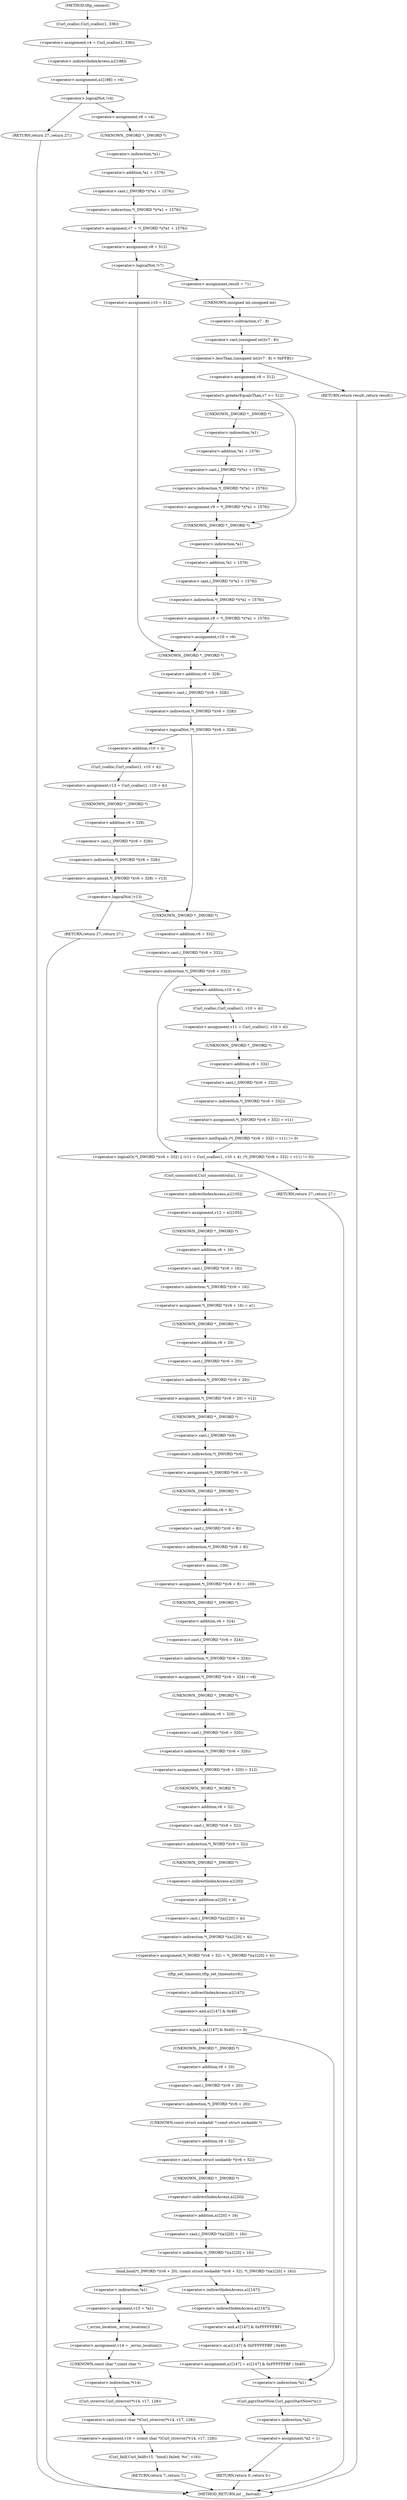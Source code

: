 digraph tftp_connect {  
"1000133" [label = "(<operator>.assignment,v4 = Curl_ccalloc(1, 336))" ]
"1000135" [label = "(Curl_ccalloc,Curl_ccalloc(1, 336))" ]
"1000138" [label = "(<operator>.assignment,a1[188] = v4)" ]
"1000139" [label = "(<operator>.indirectIndexAccess,a1[188])" ]
"1000144" [label = "(<operator>.logicalNot,!v4)" ]
"1000146" [label = "(RETURN,return 27;,return 27;)" ]
"1000148" [label = "(<operator>.assignment,v6 = v4)" ]
"1000151" [label = "(<operator>.assignment,v7 = *(_DWORD *)(*a1 + 1576))" ]
"1000153" [label = "(<operator>.indirection,*(_DWORD *)(*a1 + 1576))" ]
"1000154" [label = "(<operator>.cast,(_DWORD *)(*a1 + 1576))" ]
"1000155" [label = "(UNKNOWN,_DWORD *,_DWORD *)" ]
"1000156" [label = "(<operator>.addition,*a1 + 1576)" ]
"1000157" [label = "(<operator>.indirection,*a1)" ]
"1000160" [label = "(<operator>.assignment,v8 = 512)" ]
"1000164" [label = "(<operator>.logicalNot,!v7)" ]
"1000167" [label = "(<operator>.assignment,v10 = 512)" ]
"1000171" [label = "(<operator>.assignment,result = 71)" ]
"1000175" [label = "(<operator>.lessThan,(unsigned int)(v7 - 8) < 0xFFB1)" ]
"1000176" [label = "(<operator>.cast,(unsigned int)(v7 - 8))" ]
"1000177" [label = "(UNKNOWN,unsigned int,unsigned int)" ]
"1000178" [label = "(<operator>.subtraction,v7 - 8)" ]
"1000183" [label = "(<operator>.assignment,v9 = 512)" ]
"1000187" [label = "(<operator>.greaterEqualsThan,v7 >= 512)" ]
"1000190" [label = "(<operator>.assignment,v9 = *(_DWORD *)(*a1 + 1576))" ]
"1000192" [label = "(<operator>.indirection,*(_DWORD *)(*a1 + 1576))" ]
"1000193" [label = "(<operator>.cast,(_DWORD *)(*a1 + 1576))" ]
"1000194" [label = "(UNKNOWN,_DWORD *,_DWORD *)" ]
"1000195" [label = "(<operator>.addition,*a1 + 1576)" ]
"1000196" [label = "(<operator>.indirection,*a1)" ]
"1000199" [label = "(<operator>.assignment,v8 = *(_DWORD *)(*a1 + 1576))" ]
"1000201" [label = "(<operator>.indirection,*(_DWORD *)(*a1 + 1576))" ]
"1000202" [label = "(<operator>.cast,(_DWORD *)(*a1 + 1576))" ]
"1000203" [label = "(UNKNOWN,_DWORD *,_DWORD *)" ]
"1000204" [label = "(<operator>.addition,*a1 + 1576)" ]
"1000205" [label = "(<operator>.indirection,*a1)" ]
"1000208" [label = "(<operator>.assignment,v10 = v9)" ]
"1000213" [label = "(<operator>.logicalNot,!*(_DWORD *)(v6 + 328))" ]
"1000214" [label = "(<operator>.indirection,*(_DWORD *)(v6 + 328))" ]
"1000215" [label = "(<operator>.cast,(_DWORD *)(v6 + 328))" ]
"1000216" [label = "(UNKNOWN,_DWORD *,_DWORD *)" ]
"1000217" [label = "(<operator>.addition,v6 + 328)" ]
"1000221" [label = "(<operator>.assignment,v13 = Curl_ccalloc(1, v10 + 4))" ]
"1000223" [label = "(Curl_ccalloc,Curl_ccalloc(1, v10 + 4))" ]
"1000225" [label = "(<operator>.addition,v10 + 4)" ]
"1000228" [label = "(<operator>.assignment,*(_DWORD *)(v6 + 328) = v13)" ]
"1000229" [label = "(<operator>.indirection,*(_DWORD *)(v6 + 328))" ]
"1000230" [label = "(<operator>.cast,(_DWORD *)(v6 + 328))" ]
"1000231" [label = "(UNKNOWN,_DWORD *,_DWORD *)" ]
"1000232" [label = "(<operator>.addition,v6 + 328)" ]
"1000237" [label = "(<operator>.logicalNot,!v13)" ]
"1000239" [label = "(RETURN,return 27;,return 27;)" ]
"1000242" [label = "(<operator>.logicalOr,*(_DWORD *)(v6 + 332) || (v11 = Curl_ccalloc(1, v10 + 4), (*(_DWORD *)(v6 + 332) = v11) != 0))" ]
"1000243" [label = "(<operator>.indirection,*(_DWORD *)(v6 + 332))" ]
"1000244" [label = "(<operator>.cast,(_DWORD *)(v6 + 332))" ]
"1000245" [label = "(UNKNOWN,_DWORD *,_DWORD *)" ]
"1000246" [label = "(<operator>.addition,v6 + 332)" ]
"1000250" [label = "(<operator>.assignment,v11 = Curl_ccalloc(1, v10 + 4))" ]
"1000252" [label = "(Curl_ccalloc,Curl_ccalloc(1, v10 + 4))" ]
"1000254" [label = "(<operator>.addition,v10 + 4)" ]
"1000257" [label = "(<operator>.notEquals,(*(_DWORD *)(v6 + 332) = v11) != 0)" ]
"1000258" [label = "(<operator>.assignment,*(_DWORD *)(v6 + 332) = v11)" ]
"1000259" [label = "(<operator>.indirection,*(_DWORD *)(v6 + 332))" ]
"1000260" [label = "(<operator>.cast,(_DWORD *)(v6 + 332))" ]
"1000261" [label = "(UNKNOWN,_DWORD *,_DWORD *)" ]
"1000262" [label = "(<operator>.addition,v6 + 332)" ]
"1000268" [label = "(Curl_conncontrol,Curl_conncontrol(a1, 1))" ]
"1000271" [label = "(<operator>.assignment,v12 = a1[105])" ]
"1000273" [label = "(<operator>.indirectIndexAccess,a1[105])" ]
"1000276" [label = "(<operator>.assignment,*(_DWORD *)(v6 + 16) = a1)" ]
"1000277" [label = "(<operator>.indirection,*(_DWORD *)(v6 + 16))" ]
"1000278" [label = "(<operator>.cast,(_DWORD *)(v6 + 16))" ]
"1000279" [label = "(UNKNOWN,_DWORD *,_DWORD *)" ]
"1000280" [label = "(<operator>.addition,v6 + 16)" ]
"1000284" [label = "(<operator>.assignment,*(_DWORD *)(v6 + 20) = v12)" ]
"1000285" [label = "(<operator>.indirection,*(_DWORD *)(v6 + 20))" ]
"1000286" [label = "(<operator>.cast,(_DWORD *)(v6 + 20))" ]
"1000287" [label = "(UNKNOWN,_DWORD *,_DWORD *)" ]
"1000288" [label = "(<operator>.addition,v6 + 20)" ]
"1000292" [label = "(<operator>.assignment,*(_DWORD *)v6 = 0)" ]
"1000293" [label = "(<operator>.indirection,*(_DWORD *)v6)" ]
"1000294" [label = "(<operator>.cast,(_DWORD *)v6)" ]
"1000295" [label = "(UNKNOWN,_DWORD *,_DWORD *)" ]
"1000298" [label = "(<operator>.assignment,*(_DWORD *)(v6 + 8) = -100)" ]
"1000299" [label = "(<operator>.indirection,*(_DWORD *)(v6 + 8))" ]
"1000300" [label = "(<operator>.cast,(_DWORD *)(v6 + 8))" ]
"1000301" [label = "(UNKNOWN,_DWORD *,_DWORD *)" ]
"1000302" [label = "(<operator>.addition,v6 + 8)" ]
"1000305" [label = "(<operator>.minus,-100)" ]
"1000307" [label = "(<operator>.assignment,*(_DWORD *)(v6 + 324) = v8)" ]
"1000308" [label = "(<operator>.indirection,*(_DWORD *)(v6 + 324))" ]
"1000309" [label = "(<operator>.cast,(_DWORD *)(v6 + 324))" ]
"1000310" [label = "(UNKNOWN,_DWORD *,_DWORD *)" ]
"1000311" [label = "(<operator>.addition,v6 + 324)" ]
"1000315" [label = "(<operator>.assignment,*(_DWORD *)(v6 + 320) = 512)" ]
"1000316" [label = "(<operator>.indirection,*(_DWORD *)(v6 + 320))" ]
"1000317" [label = "(<operator>.cast,(_DWORD *)(v6 + 320))" ]
"1000318" [label = "(UNKNOWN,_DWORD *,_DWORD *)" ]
"1000319" [label = "(<operator>.addition,v6 + 320)" ]
"1000323" [label = "(<operator>.assignment,*(_WORD *)(v6 + 52) = *(_DWORD *)(a1[20] + 4))" ]
"1000324" [label = "(<operator>.indirection,*(_WORD *)(v6 + 52))" ]
"1000325" [label = "(<operator>.cast,(_WORD *)(v6 + 52))" ]
"1000326" [label = "(UNKNOWN,_WORD *,_WORD *)" ]
"1000327" [label = "(<operator>.addition,v6 + 52)" ]
"1000330" [label = "(<operator>.indirection,*(_DWORD *)(a1[20] + 4))" ]
"1000331" [label = "(<operator>.cast,(_DWORD *)(a1[20] + 4))" ]
"1000332" [label = "(UNKNOWN,_DWORD *,_DWORD *)" ]
"1000333" [label = "(<operator>.addition,a1[20] + 4)" ]
"1000334" [label = "(<operator>.indirectIndexAccess,a1[20])" ]
"1000338" [label = "(tftp_set_timeouts,tftp_set_timeouts(v6))" ]
"1000341" [label = "(<operator>.equals,(a1[147] & 0x40) == 0)" ]
"1000342" [label = "(<operator>.and,a1[147] & 0x40)" ]
"1000343" [label = "(<operator>.indirectIndexAccess,a1[147])" ]
"1000350" [label = "(bind,bind(*(_DWORD *)(v6 + 20), (const struct sockaddr *)(v6 + 52), *(_DWORD *)(a1[20] + 16)))" ]
"1000351" [label = "(<operator>.indirection,*(_DWORD *)(v6 + 20))" ]
"1000352" [label = "(<operator>.cast,(_DWORD *)(v6 + 20))" ]
"1000353" [label = "(UNKNOWN,_DWORD *,_DWORD *)" ]
"1000354" [label = "(<operator>.addition,v6 + 20)" ]
"1000357" [label = "(<operator>.cast,(const struct sockaddr *)(v6 + 52))" ]
"1000358" [label = "(UNKNOWN,const struct sockaddr *,const struct sockaddr *)" ]
"1000359" [label = "(<operator>.addition,v6 + 52)" ]
"1000362" [label = "(<operator>.indirection,*(_DWORD *)(a1[20] + 16))" ]
"1000363" [label = "(<operator>.cast,(_DWORD *)(a1[20] + 16))" ]
"1000364" [label = "(UNKNOWN,_DWORD *,_DWORD *)" ]
"1000365" [label = "(<operator>.addition,a1[20] + 16)" ]
"1000366" [label = "(<operator>.indirectIndexAccess,a1[20])" ]
"1000371" [label = "(<operator>.assignment,v15 = *a1)" ]
"1000373" [label = "(<operator>.indirection,*a1)" ]
"1000375" [label = "(<operator>.assignment,v14 = _errno_location())" ]
"1000377" [label = "(_errno_location,_errno_location())" ]
"1000378" [label = "(<operator>.assignment,v16 = (const char *)Curl_strerror(*v14, v17, 128))" ]
"1000380" [label = "(<operator>.cast,(const char *)Curl_strerror(*v14, v17, 128))" ]
"1000381" [label = "(UNKNOWN,const char *,const char *)" ]
"1000382" [label = "(Curl_strerror,Curl_strerror(*v14, v17, 128))" ]
"1000383" [label = "(<operator>.indirection,*v14)" ]
"1000387" [label = "(Curl_failf,Curl_failf(v15, \"bind() failed; %s\", v16))" ]
"1000391" [label = "(RETURN,return 7;,return 7;)" ]
"1000393" [label = "(<operator>.assignment,a1[147] = a1[147] & 0xFFFFFFBF | 0x40)" ]
"1000394" [label = "(<operator>.indirectIndexAccess,a1[147])" ]
"1000397" [label = "(<operator>.or,a1[147] & 0xFFFFFFBF | 0x40)" ]
"1000398" [label = "(<operator>.and,a1[147] & 0xFFFFFFBF)" ]
"1000399" [label = "(<operator>.indirectIndexAccess,a1[147])" ]
"1000404" [label = "(Curl_pgrsStartNow,Curl_pgrsStartNow(*a1))" ]
"1000405" [label = "(<operator>.indirection,*a1)" ]
"1000407" [label = "(<operator>.assignment,*a2 = 1)" ]
"1000408" [label = "(<operator>.indirection,*a2)" ]
"1000411" [label = "(RETURN,return 0;,return 0;)" ]
"1000413" [label = "(RETURN,return 27;,return 27;)" ]
"1000415" [label = "(RETURN,return result;,return result;)" ]
"1000115" [label = "(METHOD,tftp_connect)" ]
"1000417" [label = "(METHOD_RETURN,int __fastcall)" ]
  "1000133" -> "1000139" 
  "1000135" -> "1000133" 
  "1000138" -> "1000144" 
  "1000139" -> "1000138" 
  "1000144" -> "1000146" 
  "1000144" -> "1000148" 
  "1000146" -> "1000417" 
  "1000148" -> "1000155" 
  "1000151" -> "1000160" 
  "1000153" -> "1000151" 
  "1000154" -> "1000153" 
  "1000155" -> "1000157" 
  "1000156" -> "1000154" 
  "1000157" -> "1000156" 
  "1000160" -> "1000164" 
  "1000164" -> "1000167" 
  "1000164" -> "1000171" 
  "1000167" -> "1000216" 
  "1000171" -> "1000177" 
  "1000175" -> "1000183" 
  "1000175" -> "1000415" 
  "1000176" -> "1000175" 
  "1000177" -> "1000178" 
  "1000178" -> "1000176" 
  "1000183" -> "1000187" 
  "1000187" -> "1000194" 
  "1000187" -> "1000203" 
  "1000190" -> "1000203" 
  "1000192" -> "1000190" 
  "1000193" -> "1000192" 
  "1000194" -> "1000196" 
  "1000195" -> "1000193" 
  "1000196" -> "1000195" 
  "1000199" -> "1000208" 
  "1000201" -> "1000199" 
  "1000202" -> "1000201" 
  "1000203" -> "1000205" 
  "1000204" -> "1000202" 
  "1000205" -> "1000204" 
  "1000208" -> "1000216" 
  "1000213" -> "1000245" 
  "1000213" -> "1000225" 
  "1000214" -> "1000213" 
  "1000215" -> "1000214" 
  "1000216" -> "1000217" 
  "1000217" -> "1000215" 
  "1000221" -> "1000231" 
  "1000223" -> "1000221" 
  "1000225" -> "1000223" 
  "1000228" -> "1000237" 
  "1000229" -> "1000228" 
  "1000230" -> "1000229" 
  "1000231" -> "1000232" 
  "1000232" -> "1000230" 
  "1000237" -> "1000245" 
  "1000237" -> "1000239" 
  "1000239" -> "1000417" 
  "1000242" -> "1000268" 
  "1000242" -> "1000413" 
  "1000243" -> "1000242" 
  "1000243" -> "1000254" 
  "1000244" -> "1000243" 
  "1000245" -> "1000246" 
  "1000246" -> "1000244" 
  "1000250" -> "1000261" 
  "1000252" -> "1000250" 
  "1000254" -> "1000252" 
  "1000257" -> "1000242" 
  "1000258" -> "1000257" 
  "1000259" -> "1000258" 
  "1000260" -> "1000259" 
  "1000261" -> "1000262" 
  "1000262" -> "1000260" 
  "1000268" -> "1000273" 
  "1000271" -> "1000279" 
  "1000273" -> "1000271" 
  "1000276" -> "1000287" 
  "1000277" -> "1000276" 
  "1000278" -> "1000277" 
  "1000279" -> "1000280" 
  "1000280" -> "1000278" 
  "1000284" -> "1000295" 
  "1000285" -> "1000284" 
  "1000286" -> "1000285" 
  "1000287" -> "1000288" 
  "1000288" -> "1000286" 
  "1000292" -> "1000301" 
  "1000293" -> "1000292" 
  "1000294" -> "1000293" 
  "1000295" -> "1000294" 
  "1000298" -> "1000310" 
  "1000299" -> "1000305" 
  "1000300" -> "1000299" 
  "1000301" -> "1000302" 
  "1000302" -> "1000300" 
  "1000305" -> "1000298" 
  "1000307" -> "1000318" 
  "1000308" -> "1000307" 
  "1000309" -> "1000308" 
  "1000310" -> "1000311" 
  "1000311" -> "1000309" 
  "1000315" -> "1000326" 
  "1000316" -> "1000315" 
  "1000317" -> "1000316" 
  "1000318" -> "1000319" 
  "1000319" -> "1000317" 
  "1000323" -> "1000338" 
  "1000324" -> "1000332" 
  "1000325" -> "1000324" 
  "1000326" -> "1000327" 
  "1000327" -> "1000325" 
  "1000330" -> "1000323" 
  "1000331" -> "1000330" 
  "1000332" -> "1000334" 
  "1000333" -> "1000331" 
  "1000334" -> "1000333" 
  "1000338" -> "1000343" 
  "1000341" -> "1000353" 
  "1000341" -> "1000405" 
  "1000342" -> "1000341" 
  "1000343" -> "1000342" 
  "1000350" -> "1000373" 
  "1000350" -> "1000394" 
  "1000351" -> "1000358" 
  "1000352" -> "1000351" 
  "1000353" -> "1000354" 
  "1000354" -> "1000352" 
  "1000357" -> "1000364" 
  "1000358" -> "1000359" 
  "1000359" -> "1000357" 
  "1000362" -> "1000350" 
  "1000363" -> "1000362" 
  "1000364" -> "1000366" 
  "1000365" -> "1000363" 
  "1000366" -> "1000365" 
  "1000371" -> "1000377" 
  "1000373" -> "1000371" 
  "1000375" -> "1000381" 
  "1000377" -> "1000375" 
  "1000378" -> "1000387" 
  "1000380" -> "1000378" 
  "1000381" -> "1000383" 
  "1000382" -> "1000380" 
  "1000383" -> "1000382" 
  "1000387" -> "1000391" 
  "1000391" -> "1000417" 
  "1000393" -> "1000405" 
  "1000394" -> "1000399" 
  "1000397" -> "1000393" 
  "1000398" -> "1000397" 
  "1000399" -> "1000398" 
  "1000404" -> "1000408" 
  "1000405" -> "1000404" 
  "1000407" -> "1000411" 
  "1000408" -> "1000407" 
  "1000411" -> "1000417" 
  "1000413" -> "1000417" 
  "1000415" -> "1000417" 
  "1000115" -> "1000135" 
}
